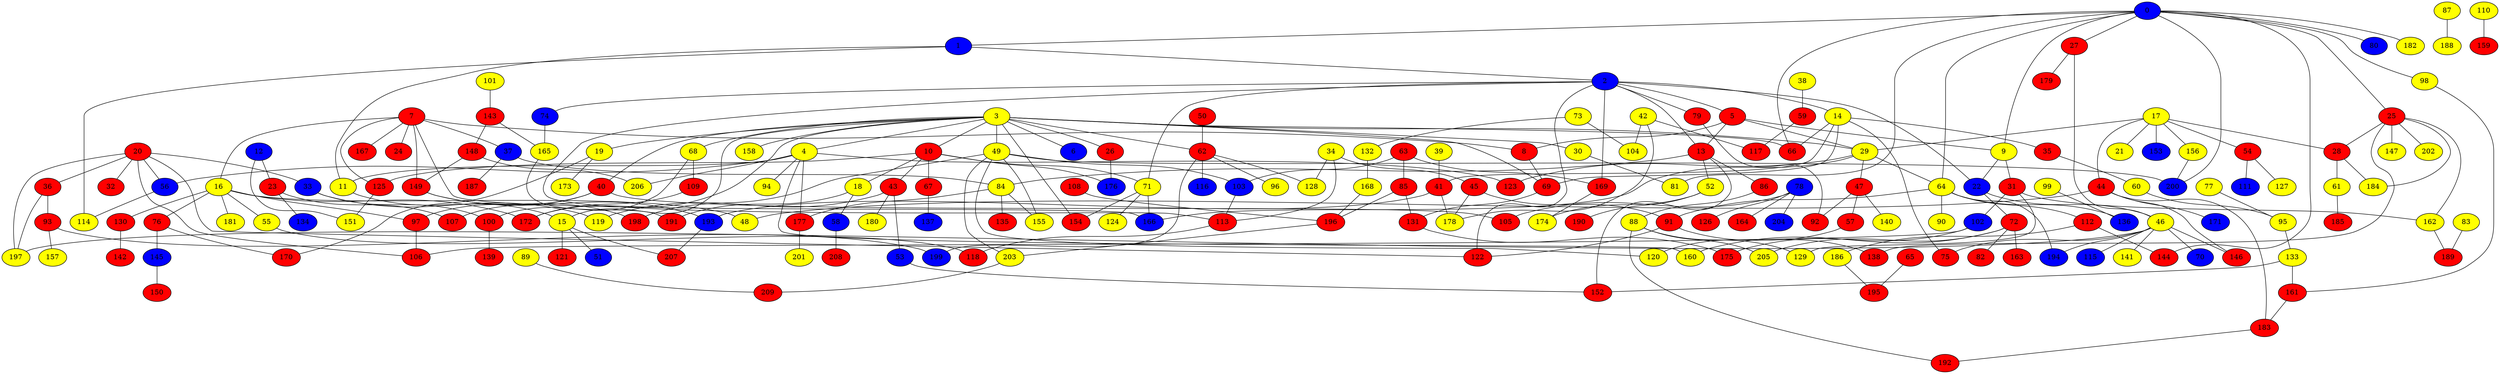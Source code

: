 graph {
0 [style = filled fillcolor = blue];
1 [style = filled fillcolor = blue];
2 [style = filled fillcolor = blue];
3 [style = filled fillcolor = yellow];
4 [style = filled fillcolor = yellow];
5 [style = filled fillcolor = red];
6 [style = filled fillcolor = blue];
7 [style = filled fillcolor = red];
8 [style = filled fillcolor = red];
9 [style = filled fillcolor = yellow];
10 [style = filled fillcolor = red];
11 [style = filled fillcolor = yellow];
12 [style = filled fillcolor = blue];
13 [style = filled fillcolor = red];
14 [style = filled fillcolor = yellow];
15 [style = filled fillcolor = yellow];
16 [style = filled fillcolor = yellow];
17 [style = filled fillcolor = yellow];
18 [style = filled fillcolor = yellow];
19 [style = filled fillcolor = yellow];
20 [style = filled fillcolor = red];
21 [style = filled fillcolor = yellow];
22 [style = filled fillcolor = blue];
23 [style = filled fillcolor = red];
24 [style = filled fillcolor = red];
25 [style = filled fillcolor = red];
26 [style = filled fillcolor = red];
27 [style = filled fillcolor = red];
28 [style = filled fillcolor = red];
29 [style = filled fillcolor = yellow];
30 [style = filled fillcolor = yellow];
31 [style = filled fillcolor = red];
32 [style = filled fillcolor = red];
33 [style = filled fillcolor = blue];
34 [style = filled fillcolor = yellow];
35 [style = filled fillcolor = red];
36 [style = filled fillcolor = red];
37 [style = filled fillcolor = blue];
38 [style = filled fillcolor = yellow];
39 [style = filled fillcolor = yellow];
40 [style = filled fillcolor = red];
41 [style = filled fillcolor = red];
42 [style = filled fillcolor = yellow];
43 [style = filled fillcolor = red];
44 [style = filled fillcolor = red];
45 [style = filled fillcolor = red];
46 [style = filled fillcolor = yellow];
47 [style = filled fillcolor = red];
48 [style = filled fillcolor = yellow];
49 [style = filled fillcolor = yellow];
50 [style = filled fillcolor = red];
51 [style = filled fillcolor = blue];
52 [style = filled fillcolor = yellow];
53 [style = filled fillcolor = blue];
54 [style = filled fillcolor = red];
55 [style = filled fillcolor = yellow];
56 [style = filled fillcolor = blue];
57 [style = filled fillcolor = red];
58 [style = filled fillcolor = blue];
59 [style = filled fillcolor = red];
60 [style = filled fillcolor = yellow];
61 [style = filled fillcolor = yellow];
62 [style = filled fillcolor = red];
63 [style = filled fillcolor = red];
64 [style = filled fillcolor = yellow];
65 [style = filled fillcolor = red];
66 [style = filled fillcolor = red];
67 [style = filled fillcolor = red];
68 [style = filled fillcolor = yellow];
69 [style = filled fillcolor = red];
70 [style = filled fillcolor = blue];
71 [style = filled fillcolor = yellow];
72 [style = filled fillcolor = red];
73 [style = filled fillcolor = yellow];
74 [style = filled fillcolor = blue];
75 [style = filled fillcolor = red];
76 [style = filled fillcolor = red];
77 [style = filled fillcolor = yellow];
78 [style = filled fillcolor = blue];
79 [style = filled fillcolor = red];
80 [style = filled fillcolor = blue];
81 [style = filled fillcolor = yellow];
82 [style = filled fillcolor = red];
83 [style = filled fillcolor = yellow];
84 [style = filled fillcolor = yellow];
85 [style = filled fillcolor = red];
86 [style = filled fillcolor = red];
87 [style = filled fillcolor = yellow];
88 [style = filled fillcolor = yellow];
89 [style = filled fillcolor = yellow];
90 [style = filled fillcolor = yellow];
91 [style = filled fillcolor = red];
92 [style = filled fillcolor = red];
93 [style = filled fillcolor = red];
94 [style = filled fillcolor = yellow];
95 [style = filled fillcolor = yellow];
96 [style = filled fillcolor = yellow];
97 [style = filled fillcolor = red];
98 [style = filled fillcolor = yellow];
99 [style = filled fillcolor = yellow];
100 [style = filled fillcolor = red];
101 [style = filled fillcolor = yellow];
102 [style = filled fillcolor = blue];
103 [style = filled fillcolor = blue];
104 [style = filled fillcolor = yellow];
105 [style = filled fillcolor = red];
106 [style = filled fillcolor = red];
107 [style = filled fillcolor = red];
108 [style = filled fillcolor = red];
109 [style = filled fillcolor = red];
110 [style = filled fillcolor = yellow];
111 [style = filled fillcolor = blue];
112 [style = filled fillcolor = red];
113 [style = filled fillcolor = red];
114 [style = filled fillcolor = yellow];
115 [style = filled fillcolor = blue];
116 [style = filled fillcolor = blue];
117 [style = filled fillcolor = red];
118 [style = filled fillcolor = red];
119 [style = filled fillcolor = yellow];
120 [style = filled fillcolor = yellow];
121 [style = filled fillcolor = red];
122 [style = filled fillcolor = red];
123 [style = filled fillcolor = red];
124 [style = filled fillcolor = yellow];
125 [style = filled fillcolor = red];
126 [style = filled fillcolor = red];
127 [style = filled fillcolor = yellow];
128 [style = filled fillcolor = yellow];
129 [style = filled fillcolor = yellow];
130 [style = filled fillcolor = red];
131 [style = filled fillcolor = red];
132 [style = filled fillcolor = yellow];
133 [style = filled fillcolor = yellow];
134 [style = filled fillcolor = blue];
135 [style = filled fillcolor = red];
136 [style = filled fillcolor = blue];
137 [style = filled fillcolor = blue];
138 [style = filled fillcolor = red];
139 [style = filled fillcolor = red];
140 [style = filled fillcolor = yellow];
141 [style = filled fillcolor = yellow];
142 [style = filled fillcolor = red];
143 [style = filled fillcolor = red];
144 [style = filled fillcolor = red];
145 [style = filled fillcolor = blue];
146 [style = filled fillcolor = red];
147 [style = filled fillcolor = yellow];
148 [style = filled fillcolor = red];
149 [style = filled fillcolor = red];
150 [style = filled fillcolor = red];
151 [style = filled fillcolor = yellow];
152 [style = filled fillcolor = red];
153 [style = filled fillcolor = blue];
154 [style = filled fillcolor = red];
155 [style = filled fillcolor = yellow];
156 [style = filled fillcolor = yellow];
157 [style = filled fillcolor = yellow];
158 [style = filled fillcolor = yellow];
159 [style = filled fillcolor = red];
160 [style = filled fillcolor = yellow];
161 [style = filled fillcolor = red];
162 [style = filled fillcolor = yellow];
163 [style = filled fillcolor = red];
164 [style = filled fillcolor = red];
165 [style = filled fillcolor = yellow];
166 [style = filled fillcolor = blue];
167 [style = filled fillcolor = red];
168 [style = filled fillcolor = yellow];
169 [style = filled fillcolor = red];
170 [style = filled fillcolor = red];
171 [style = filled fillcolor = blue];
172 [style = filled fillcolor = red];
173 [style = filled fillcolor = yellow];
174 [style = filled fillcolor = yellow];
175 [style = filled fillcolor = red];
176 [style = filled fillcolor = blue];
177 [style = filled fillcolor = red];
178 [style = filled fillcolor = yellow];
179 [style = filled fillcolor = red];
180 [style = filled fillcolor = yellow];
181 [style = filled fillcolor = yellow];
182 [style = filled fillcolor = yellow];
183 [style = filled fillcolor = red];
184 [style = filled fillcolor = yellow];
185 [style = filled fillcolor = red];
186 [style = filled fillcolor = yellow];
187 [style = filled fillcolor = red];
188 [style = filled fillcolor = yellow];
189 [style = filled fillcolor = red];
190 [style = filled fillcolor = red];
191 [style = filled fillcolor = red];
192 [style = filled fillcolor = red];
193 [style = filled fillcolor = blue];
194 [style = filled fillcolor = blue];
195 [style = filled fillcolor = red];
196 [style = filled fillcolor = red];
197 [style = filled fillcolor = yellow];
198 [style = filled fillcolor = red];
199 [style = filled fillcolor = blue];
200 [style = filled fillcolor = blue];
201 [style = filled fillcolor = yellow];
202 [style = filled fillcolor = yellow];
203 [style = filled fillcolor = yellow];
204 [style = filled fillcolor = blue];
205 [style = filled fillcolor = yellow];
206 [style = filled fillcolor = yellow];
207 [style = filled fillcolor = red];
208 [style = filled fillcolor = red];
209 [style = filled fillcolor = red];
0 -- 27;
0 -- 25;
0 -- 9;
0 -- 1;
0 -- 64;
0 -- 66;
0 -- 80;
0 -- 81;
0 -- 98;
0 -- 144;
0 -- 182;
0 -- 200;
1 -- 2;
1 -- 11;
1 -- 114;
2 -- 5;
2 -- 13;
2 -- 14;
2 -- 22;
2 -- 71;
2 -- 74;
2 -- 79;
2 -- 113;
2 -- 122;
2 -- 169;
3 -- 4;
3 -- 6;
3 -- 10;
3 -- 15;
3 -- 19;
3 -- 26;
3 -- 29;
3 -- 30;
3 -- 40;
3 -- 49;
3 -- 62;
3 -- 66;
3 -- 68;
3 -- 69;
3 -- 154;
3 -- 158;
3 -- 172;
4 -- 11;
4 -- 56;
4 -- 94;
4 -- 123;
4 -- 160;
4 -- 177;
4 -- 206;
5 -- 8;
5 -- 9;
5 -- 13;
5 -- 29;
7 -- 8;
7 -- 16;
7 -- 24;
7 -- 37;
7 -- 125;
7 -- 149;
7 -- 166;
7 -- 167;
8 -- 69;
9 -- 22;
9 -- 31;
10 -- 18;
10 -- 43;
10 -- 67;
10 -- 71;
10 -- 125;
10 -- 176;
11 -- 15;
12 -- 23;
12 -- 151;
13 -- 52;
13 -- 84;
13 -- 86;
13 -- 152;
14 -- 35;
14 -- 41;
14 -- 66;
14 -- 69;
14 -- 75;
15 -- 51;
15 -- 121;
15 -- 207;
16 -- 48;
16 -- 55;
16 -- 76;
16 -- 97;
16 -- 130;
16 -- 172;
16 -- 181;
17 -- 21;
17 -- 28;
17 -- 29;
17 -- 44;
17 -- 54;
17 -- 153;
17 -- 156;
18 -- 58;
18 -- 191;
19 -- 170;
19 -- 173;
20 -- 32;
20 -- 33;
20 -- 36;
20 -- 56;
20 -- 106;
20 -- 122;
20 -- 197;
22 -- 46;
22 -- 72;
23 -- 107;
23 -- 134;
25 -- 28;
25 -- 138;
25 -- 147;
25 -- 162;
25 -- 184;
25 -- 202;
26 -- 176;
27 -- 46;
27 -- 179;
28 -- 61;
28 -- 184;
29 -- 47;
29 -- 64;
29 -- 123;
29 -- 166;
30 -- 81;
31 -- 102;
31 -- 129;
31 -- 162;
33 -- 100;
33 -- 119;
34 -- 45;
34 -- 113;
34 -- 128;
35 -- 60;
36 -- 93;
36 -- 197;
37 -- 84;
37 -- 187;
38 -- 59;
39 -- 41;
40 -- 97;
40 -- 105;
40 -- 107;
41 -- 178;
41 -- 193;
42 -- 104;
42 -- 117;
42 -- 178;
43 -- 53;
43 -- 119;
43 -- 180;
44 -- 48;
44 -- 146;
44 -- 171;
44 -- 183;
45 -- 91;
45 -- 178;
46 -- 70;
46 -- 75;
46 -- 115;
46 -- 141;
46 -- 146;
46 -- 194;
46 -- 197;
47 -- 57;
47 -- 92;
47 -- 140;
49 -- 103;
49 -- 120;
49 -- 155;
49 -- 198;
49 -- 200;
49 -- 203;
50 -- 62;
52 -- 174;
52 -- 190;
53 -- 152;
54 -- 111;
54 -- 127;
55 -- 118;
56 -- 114;
57 -- 120;
58 -- 208;
59 -- 117;
60 -- 95;
61 -- 185;
62 -- 96;
62 -- 116;
62 -- 128;
62 -- 199;
63 -- 85;
63 -- 103;
63 -- 169;
64 -- 90;
64 -- 91;
64 -- 112;
64 -- 136;
64 -- 194;
65 -- 195;
67 -- 137;
68 -- 100;
68 -- 109;
69 -- 131;
71 -- 124;
71 -- 154;
71 -- 166;
72 -- 82;
72 -- 160;
72 -- 163;
72 -- 205;
73 -- 104;
73 -- 132;
74 -- 165;
76 -- 145;
76 -- 170;
77 -- 95;
78 -- 105;
78 -- 126;
78 -- 164;
78 -- 204;
79 -- 92;
83 -- 189;
84 -- 135;
84 -- 155;
84 -- 177;
85 -- 131;
85 -- 196;
86 -- 88;
87 -- 188;
88 -- 129;
88 -- 192;
88 -- 205;
89 -- 209;
91 -- 122;
91 -- 138;
93 -- 157;
93 -- 199;
95 -- 133;
97 -- 106;
98 -- 161;
99 -- 136;
100 -- 139;
101 -- 143;
102 -- 106;
102 -- 175;
103 -- 113;
108 -- 196;
109 -- 172;
110 -- 159;
112 -- 144;
112 -- 186;
113 -- 118;
125 -- 151;
130 -- 142;
131 -- 175;
132 -- 168;
133 -- 152;
133 -- 161;
143 -- 148;
143 -- 165;
145 -- 150;
148 -- 149;
148 -- 206;
149 -- 193;
149 -- 198;
156 -- 200;
161 -- 183;
162 -- 189;
165 -- 191;
168 -- 196;
169 -- 174;
177 -- 201;
183 -- 192;
186 -- 195;
193 -- 207;
196 -- 203;
203 -- 209;
}
